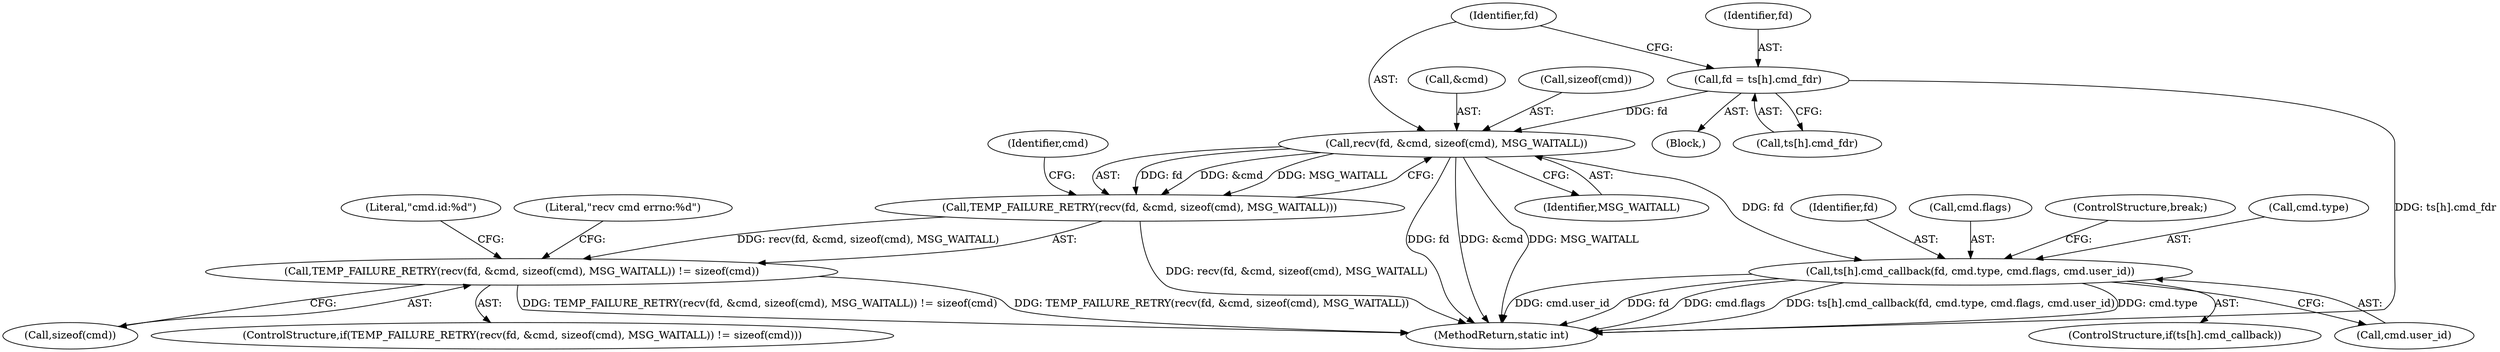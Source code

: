 digraph "0_Android_472271b153c5dc53c28beac55480a8d8434b2d5c_42@array" {
"1000107" [label="(Call,fd = ts[h].cmd_fdr)"];
"1000117" [label="(Call,recv(fd, &cmd, sizeof(cmd), MSG_WAITALL))"];
"1000116" [label="(Call,TEMP_FAILURE_RETRY(recv(fd, &cmd, sizeof(cmd), MSG_WAITALL)))"];
"1000115" [label="(Call,TEMP_FAILURE_RETRY(recv(fd, &cmd, sizeof(cmd), MSG_WAITALL)) != sizeof(cmd))"];
"1000219" [label="(Call,ts[h].cmd_callback(fd, cmd.type, cmd.flags, cmd.user_id))"];
"1000109" [label="(Call,ts[h].cmd_fdr)"];
"1000117" [label="(Call,recv(fd, &cmd, sizeof(cmd), MSG_WAITALL))"];
"1000230" [label="(ControlStructure,break;)"];
"1000116" [label="(Call,TEMP_FAILURE_RETRY(recv(fd, &cmd, sizeof(cmd), MSG_WAITALL)))"];
"1000118" [label="(Identifier,fd)"];
"1000128" [label="(Literal,\"recv cmd errno:%d\")"];
"1000119" [label="(Call,&cmd)"];
"1000133" [label="(Literal,\"cmd.id:%d\")"];
"1000121" [label="(Call,sizeof(cmd))"];
"1000213" [label="(ControlStructure,if(ts[h].cmd_callback))"];
"1000102" [label="(Block,)"];
"1000221" [label="(Call,cmd.type)"];
"1000114" [label="(ControlStructure,if(TEMP_FAILURE_RETRY(recv(fd, &cmd, sizeof(cmd), MSG_WAITALL)) != sizeof(cmd)))"];
"1000107" [label="(Call,fd = ts[h].cmd_fdr)"];
"1000243" [label="(MethodReturn,static int)"];
"1000125" [label="(Identifier,cmd)"];
"1000220" [label="(Identifier,fd)"];
"1000123" [label="(Identifier,MSG_WAITALL)"];
"1000108" [label="(Identifier,fd)"];
"1000115" [label="(Call,TEMP_FAILURE_RETRY(recv(fd, &cmd, sizeof(cmd), MSG_WAITALL)) != sizeof(cmd))"];
"1000124" [label="(Call,sizeof(cmd))"];
"1000219" [label="(Call,ts[h].cmd_callback(fd, cmd.type, cmd.flags, cmd.user_id))"];
"1000224" [label="(Call,cmd.flags)"];
"1000227" [label="(Call,cmd.user_id)"];
"1000107" -> "1000102"  [label="AST: "];
"1000107" -> "1000109"  [label="CFG: "];
"1000108" -> "1000107"  [label="AST: "];
"1000109" -> "1000107"  [label="AST: "];
"1000118" -> "1000107"  [label="CFG: "];
"1000107" -> "1000243"  [label="DDG: ts[h].cmd_fdr"];
"1000107" -> "1000117"  [label="DDG: fd"];
"1000117" -> "1000116"  [label="AST: "];
"1000117" -> "1000123"  [label="CFG: "];
"1000118" -> "1000117"  [label="AST: "];
"1000119" -> "1000117"  [label="AST: "];
"1000121" -> "1000117"  [label="AST: "];
"1000123" -> "1000117"  [label="AST: "];
"1000116" -> "1000117"  [label="CFG: "];
"1000117" -> "1000243"  [label="DDG: fd"];
"1000117" -> "1000243"  [label="DDG: &cmd"];
"1000117" -> "1000243"  [label="DDG: MSG_WAITALL"];
"1000117" -> "1000116"  [label="DDG: fd"];
"1000117" -> "1000116"  [label="DDG: &cmd"];
"1000117" -> "1000116"  [label="DDG: MSG_WAITALL"];
"1000117" -> "1000219"  [label="DDG: fd"];
"1000116" -> "1000115"  [label="AST: "];
"1000125" -> "1000116"  [label="CFG: "];
"1000116" -> "1000243"  [label="DDG: recv(fd, &cmd, sizeof(cmd), MSG_WAITALL)"];
"1000116" -> "1000115"  [label="DDG: recv(fd, &cmd, sizeof(cmd), MSG_WAITALL)"];
"1000115" -> "1000114"  [label="AST: "];
"1000115" -> "1000124"  [label="CFG: "];
"1000124" -> "1000115"  [label="AST: "];
"1000128" -> "1000115"  [label="CFG: "];
"1000133" -> "1000115"  [label="CFG: "];
"1000115" -> "1000243"  [label="DDG: TEMP_FAILURE_RETRY(recv(fd, &cmd, sizeof(cmd), MSG_WAITALL)) != sizeof(cmd)"];
"1000115" -> "1000243"  [label="DDG: TEMP_FAILURE_RETRY(recv(fd, &cmd, sizeof(cmd), MSG_WAITALL))"];
"1000219" -> "1000213"  [label="AST: "];
"1000219" -> "1000227"  [label="CFG: "];
"1000220" -> "1000219"  [label="AST: "];
"1000221" -> "1000219"  [label="AST: "];
"1000224" -> "1000219"  [label="AST: "];
"1000227" -> "1000219"  [label="AST: "];
"1000230" -> "1000219"  [label="CFG: "];
"1000219" -> "1000243"  [label="DDG: ts[h].cmd_callback(fd, cmd.type, cmd.flags, cmd.user_id)"];
"1000219" -> "1000243"  [label="DDG: cmd.type"];
"1000219" -> "1000243"  [label="DDG: cmd.user_id"];
"1000219" -> "1000243"  [label="DDG: fd"];
"1000219" -> "1000243"  [label="DDG: cmd.flags"];
}
